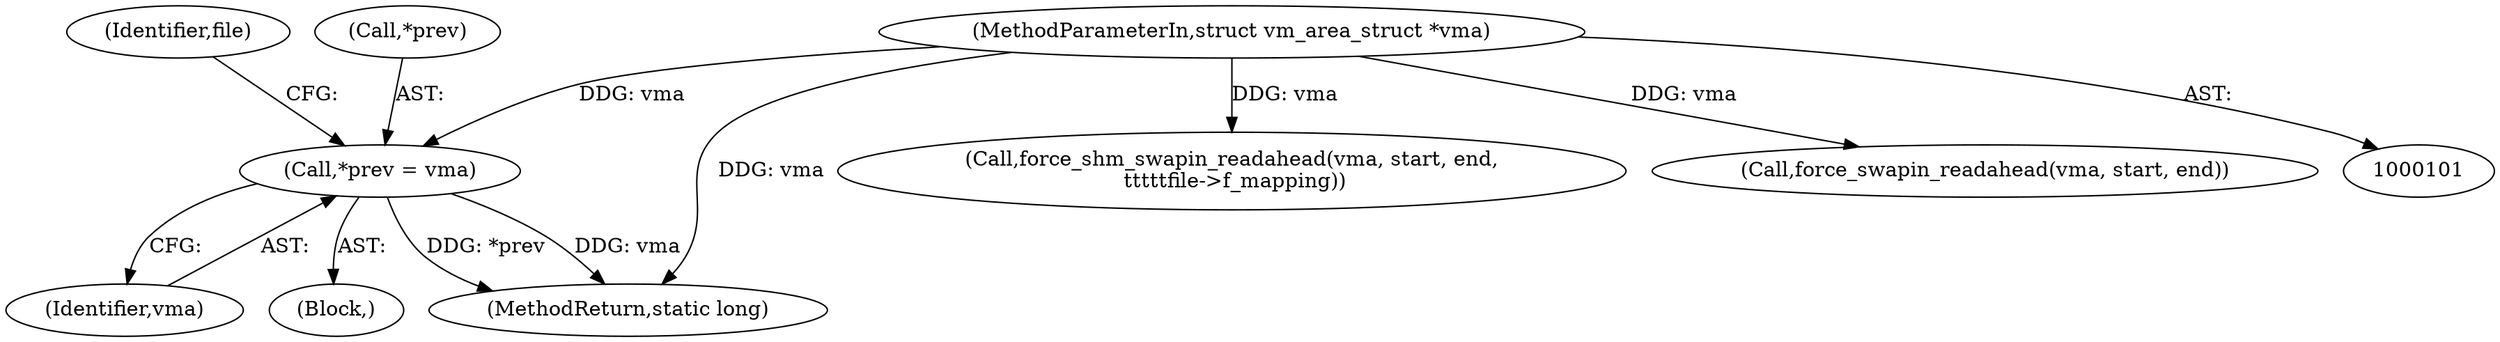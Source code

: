 digraph "0_linux_6ea8d958a2c95a1d514015d4e29ba21a8c0a1a91@pointer" {
"1000113" [label="(Call,*prev = vma)"];
"1000102" [label="(MethodParameterIn,struct vm_area_struct *vma)"];
"1000102" [label="(MethodParameterIn,struct vm_area_struct *vma)"];
"1000113" [label="(Call,*prev = vma)"];
"1000116" [label="(Identifier,vma)"];
"1000133" [label="(Call,force_shm_swapin_readahead(vma, start, end,\n \t\t\t\t\tfile->f_mapping))"];
"1000119" [label="(Identifier,file)"];
"1000114" [label="(Call,*prev)"];
"1000106" [label="(Block,)"];
"1000121" [label="(Call,force_swapin_readahead(vma, start, end))"];
"1000197" [label="(MethodReturn,static long)"];
"1000113" -> "1000106"  [label="AST: "];
"1000113" -> "1000116"  [label="CFG: "];
"1000114" -> "1000113"  [label="AST: "];
"1000116" -> "1000113"  [label="AST: "];
"1000119" -> "1000113"  [label="CFG: "];
"1000113" -> "1000197"  [label="DDG: *prev"];
"1000113" -> "1000197"  [label="DDG: vma"];
"1000102" -> "1000113"  [label="DDG: vma"];
"1000102" -> "1000101"  [label="AST: "];
"1000102" -> "1000197"  [label="DDG: vma"];
"1000102" -> "1000121"  [label="DDG: vma"];
"1000102" -> "1000133"  [label="DDG: vma"];
}
